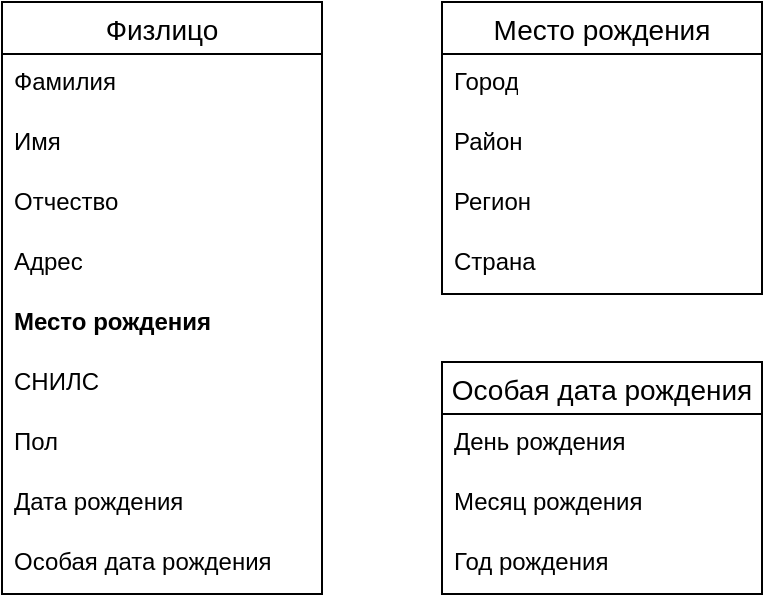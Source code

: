 <mxfile version="26.0.6">
  <diagram name="Страница — 1" id="q14pfbXT7pXhivcfgQgz">
    <mxGraphModel dx="454" dy="412" grid="1" gridSize="10" guides="1" tooltips="1" connect="1" arrows="1" fold="1" page="1" pageScale="1" pageWidth="1169" pageHeight="827" math="0" shadow="0">
      <root>
        <mxCell id="0" />
        <mxCell id="1" parent="0" />
        <mxCell id="n7hfU_YNW8g3r0asFsmw-14" value="" style="shape=tableRow;horizontal=0;startSize=0;swimlaneHead=0;swimlaneBody=0;fillColor=none;collapsible=0;dropTarget=0;points=[[0,0.5],[1,0.5]];portConstraint=eastwest;top=0;left=0;right=0;bottom=0;" vertex="1" parent="1">
          <mxGeometry x="140" y="200" width="180" height="30" as="geometry" />
        </mxCell>
        <mxCell id="n7hfU_YNW8g3r0asFsmw-15" value="" style="shape=partialRectangle;connectable=0;fillColor=none;top=0;left=0;bottom=0;right=0;editable=1;overflow=hidden;whiteSpace=wrap;html=1;" vertex="1" parent="n7hfU_YNW8g3r0asFsmw-14">
          <mxGeometry width="30" height="30" as="geometry">
            <mxRectangle width="30" height="30" as="alternateBounds" />
          </mxGeometry>
        </mxCell>
        <mxCell id="n7hfU_YNW8g3r0asFsmw-17" value="" style="shape=tableRow;horizontal=0;startSize=0;swimlaneHead=0;swimlaneBody=0;fillColor=none;collapsible=0;dropTarget=0;points=[[0,0.5],[1,0.5]];portConstraint=eastwest;top=0;left=0;right=0;bottom=0;" vertex="1" parent="1">
          <mxGeometry x="140" y="230" width="180" height="30" as="geometry" />
        </mxCell>
        <mxCell id="n7hfU_YNW8g3r0asFsmw-18" value="" style="shape=partialRectangle;connectable=0;fillColor=none;top=0;left=0;bottom=0;right=0;editable=1;overflow=hidden;whiteSpace=wrap;html=1;" vertex="1" parent="n7hfU_YNW8g3r0asFsmw-17">
          <mxGeometry width="30" height="30" as="geometry">
            <mxRectangle width="30" height="30" as="alternateBounds" />
          </mxGeometry>
        </mxCell>
        <mxCell id="n7hfU_YNW8g3r0asFsmw-37" value="Физлицо" style="swimlane;fontStyle=0;childLayout=stackLayout;horizontal=1;startSize=26;horizontalStack=0;resizeParent=1;resizeParentMax=0;resizeLast=0;collapsible=1;marginBottom=0;align=center;fontSize=14;" vertex="1" parent="1">
          <mxGeometry x="140" y="50" width="160" height="296" as="geometry" />
        </mxCell>
        <mxCell id="n7hfU_YNW8g3r0asFsmw-39" value="Фамилия" style="text;strokeColor=none;fillColor=none;spacingLeft=4;spacingRight=4;overflow=hidden;rotatable=0;points=[[0,0.5],[1,0.5]];portConstraint=eastwest;fontSize=12;whiteSpace=wrap;html=1;" vertex="1" parent="n7hfU_YNW8g3r0asFsmw-37">
          <mxGeometry y="26" width="160" height="30" as="geometry" />
        </mxCell>
        <mxCell id="n7hfU_YNW8g3r0asFsmw-40" value="Имя" style="text;strokeColor=none;fillColor=none;spacingLeft=4;spacingRight=4;overflow=hidden;rotatable=0;points=[[0,0.5],[1,0.5]];portConstraint=eastwest;fontSize=12;whiteSpace=wrap;html=1;" vertex="1" parent="n7hfU_YNW8g3r0asFsmw-37">
          <mxGeometry y="56" width="160" height="30" as="geometry" />
        </mxCell>
        <mxCell id="n7hfU_YNW8g3r0asFsmw-42" value="Отчество" style="text;strokeColor=none;fillColor=none;spacingLeft=4;spacingRight=4;overflow=hidden;rotatable=0;points=[[0,0.5],[1,0.5]];portConstraint=eastwest;fontSize=12;whiteSpace=wrap;html=1;" vertex="1" parent="n7hfU_YNW8g3r0asFsmw-37">
          <mxGeometry y="86" width="160" height="30" as="geometry" />
        </mxCell>
        <mxCell id="n7hfU_YNW8g3r0asFsmw-44" value="Адрес" style="text;strokeColor=none;fillColor=none;spacingLeft=4;spacingRight=4;overflow=hidden;rotatable=0;points=[[0,0.5],[1,0.5]];portConstraint=eastwest;fontSize=12;whiteSpace=wrap;html=1;" vertex="1" parent="n7hfU_YNW8g3r0asFsmw-37">
          <mxGeometry y="116" width="160" height="30" as="geometry" />
        </mxCell>
        <mxCell id="n7hfU_YNW8g3r0asFsmw-45" value="&lt;b&gt;Место рождения&lt;/b&gt;" style="text;strokeColor=none;fillColor=none;spacingLeft=4;spacingRight=4;overflow=hidden;rotatable=0;points=[[0,0.5],[1,0.5]];portConstraint=eastwest;fontSize=12;whiteSpace=wrap;html=1;" vertex="1" parent="n7hfU_YNW8g3r0asFsmw-37">
          <mxGeometry y="146" width="160" height="30" as="geometry" />
        </mxCell>
        <mxCell id="n7hfU_YNW8g3r0asFsmw-46" value="СНИЛС" style="text;strokeColor=none;fillColor=none;spacingLeft=4;spacingRight=4;overflow=hidden;rotatable=0;points=[[0,0.5],[1,0.5]];portConstraint=eastwest;fontSize=12;whiteSpace=wrap;html=1;" vertex="1" parent="n7hfU_YNW8g3r0asFsmw-37">
          <mxGeometry y="176" width="160" height="30" as="geometry" />
        </mxCell>
        <mxCell id="n7hfU_YNW8g3r0asFsmw-47" value="Пол" style="text;strokeColor=none;fillColor=none;spacingLeft=4;spacingRight=4;overflow=hidden;rotatable=0;points=[[0,0.5],[1,0.5]];portConstraint=eastwest;fontSize=12;whiteSpace=wrap;html=1;" vertex="1" parent="n7hfU_YNW8g3r0asFsmw-37">
          <mxGeometry y="206" width="160" height="30" as="geometry" />
        </mxCell>
        <mxCell id="n7hfU_YNW8g3r0asFsmw-48" value="Дата рождения" style="text;strokeColor=none;fillColor=none;spacingLeft=4;spacingRight=4;overflow=hidden;rotatable=0;points=[[0,0.5],[1,0.5]];portConstraint=eastwest;fontSize=12;whiteSpace=wrap;html=1;" vertex="1" parent="n7hfU_YNW8g3r0asFsmw-37">
          <mxGeometry y="236" width="160" height="30" as="geometry" />
        </mxCell>
        <mxCell id="n7hfU_YNW8g3r0asFsmw-58" value="Особая дата рождения" style="text;strokeColor=none;fillColor=none;spacingLeft=4;spacingRight=4;overflow=hidden;rotatable=0;points=[[0,0.5],[1,0.5]];portConstraint=eastwest;fontSize=12;whiteSpace=wrap;html=1;" vertex="1" parent="n7hfU_YNW8g3r0asFsmw-37">
          <mxGeometry y="266" width="160" height="30" as="geometry" />
        </mxCell>
        <mxCell id="n7hfU_YNW8g3r0asFsmw-52" value="Место рождения" style="swimlane;fontStyle=0;childLayout=stackLayout;horizontal=1;startSize=26;horizontalStack=0;resizeParent=1;resizeParentMax=0;resizeLast=0;collapsible=1;marginBottom=0;align=center;fontSize=14;" vertex="1" parent="1">
          <mxGeometry x="360" y="50" width="160" height="146" as="geometry" />
        </mxCell>
        <mxCell id="n7hfU_YNW8g3r0asFsmw-53" value="Город" style="text;strokeColor=none;fillColor=none;spacingLeft=4;spacingRight=4;overflow=hidden;rotatable=0;points=[[0,0.5],[1,0.5]];portConstraint=eastwest;fontSize=12;whiteSpace=wrap;html=1;" vertex="1" parent="n7hfU_YNW8g3r0asFsmw-52">
          <mxGeometry y="26" width="160" height="30" as="geometry" />
        </mxCell>
        <mxCell id="n7hfU_YNW8g3r0asFsmw-54" value="Район" style="text;strokeColor=none;fillColor=none;spacingLeft=4;spacingRight=4;overflow=hidden;rotatable=0;points=[[0,0.5],[1,0.5]];portConstraint=eastwest;fontSize=12;whiteSpace=wrap;html=1;" vertex="1" parent="n7hfU_YNW8g3r0asFsmw-52">
          <mxGeometry y="56" width="160" height="30" as="geometry" />
        </mxCell>
        <mxCell id="n7hfU_YNW8g3r0asFsmw-55" value="Регион" style="text;strokeColor=none;fillColor=none;spacingLeft=4;spacingRight=4;overflow=hidden;rotatable=0;points=[[0,0.5],[1,0.5]];portConstraint=eastwest;fontSize=12;whiteSpace=wrap;html=1;" vertex="1" parent="n7hfU_YNW8g3r0asFsmw-52">
          <mxGeometry y="86" width="160" height="30" as="geometry" />
        </mxCell>
        <mxCell id="n7hfU_YNW8g3r0asFsmw-56" value="Страна" style="text;strokeColor=none;fillColor=none;spacingLeft=4;spacingRight=4;overflow=hidden;rotatable=0;points=[[0,0.5],[1,0.5]];portConstraint=eastwest;fontSize=12;whiteSpace=wrap;html=1;" vertex="1" parent="n7hfU_YNW8g3r0asFsmw-52">
          <mxGeometry y="116" width="160" height="30" as="geometry" />
        </mxCell>
        <mxCell id="n7hfU_YNW8g3r0asFsmw-59" value="Особая дата рождения" style="swimlane;fontStyle=0;childLayout=stackLayout;horizontal=1;startSize=26;horizontalStack=0;resizeParent=1;resizeParentMax=0;resizeLast=0;collapsible=1;marginBottom=0;align=center;fontSize=14;" vertex="1" parent="1">
          <mxGeometry x="360" y="230" width="160" height="116" as="geometry" />
        </mxCell>
        <mxCell id="n7hfU_YNW8g3r0asFsmw-60" value="День рождения" style="text;strokeColor=none;fillColor=none;spacingLeft=4;spacingRight=4;overflow=hidden;rotatable=0;points=[[0,0.5],[1,0.5]];portConstraint=eastwest;fontSize=12;whiteSpace=wrap;html=1;" vertex="1" parent="n7hfU_YNW8g3r0asFsmw-59">
          <mxGeometry y="26" width="160" height="30" as="geometry" />
        </mxCell>
        <mxCell id="n7hfU_YNW8g3r0asFsmw-61" value="Месяц рождения" style="text;strokeColor=none;fillColor=none;spacingLeft=4;spacingRight=4;overflow=hidden;rotatable=0;points=[[0,0.5],[1,0.5]];portConstraint=eastwest;fontSize=12;whiteSpace=wrap;html=1;" vertex="1" parent="n7hfU_YNW8g3r0asFsmw-59">
          <mxGeometry y="56" width="160" height="30" as="geometry" />
        </mxCell>
        <mxCell id="n7hfU_YNW8g3r0asFsmw-62" value="Год рождения" style="text;strokeColor=none;fillColor=none;spacingLeft=4;spacingRight=4;overflow=hidden;rotatable=0;points=[[0,0.5],[1,0.5]];portConstraint=eastwest;fontSize=12;whiteSpace=wrap;html=1;" vertex="1" parent="n7hfU_YNW8g3r0asFsmw-59">
          <mxGeometry y="86" width="160" height="30" as="geometry" />
        </mxCell>
      </root>
    </mxGraphModel>
  </diagram>
</mxfile>
